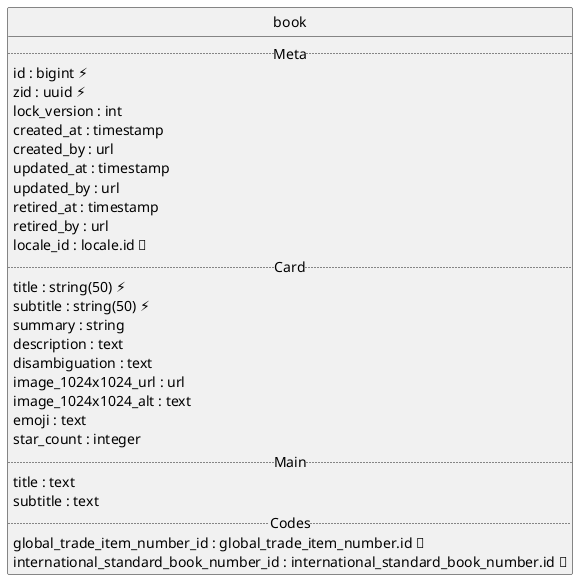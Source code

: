 @startuml uml
skinparam monochrome true
skinparam linetype ortho
hide circle

entity book {
  .. Meta ..
  id : bigint ⚡
  zid : uuid ⚡
  lock_version : int
  created_at : timestamp
  created_by : url
  updated_at : timestamp
  updated_by : url
  retired_at : timestamp
  retired_by : url
  locale_id : locale.id 🔑
  .. Card ..
  title : string(50) ⚡
  subtitle : string(50) ⚡
  summary : string
  description : text
  disambiguation : text
  image_1024x1024_url : url
  image_1024x1024_alt : text
  emoji : text
  star_count : integer
  .. Main ..
  title : text
  subtitle : text
  .. Codes ..
  global_trade_item_number_id : global_trade_item_number.id 🔑
  international_standard_book_number_id : international_standard_book_number.id 🔑
}

@enduml
